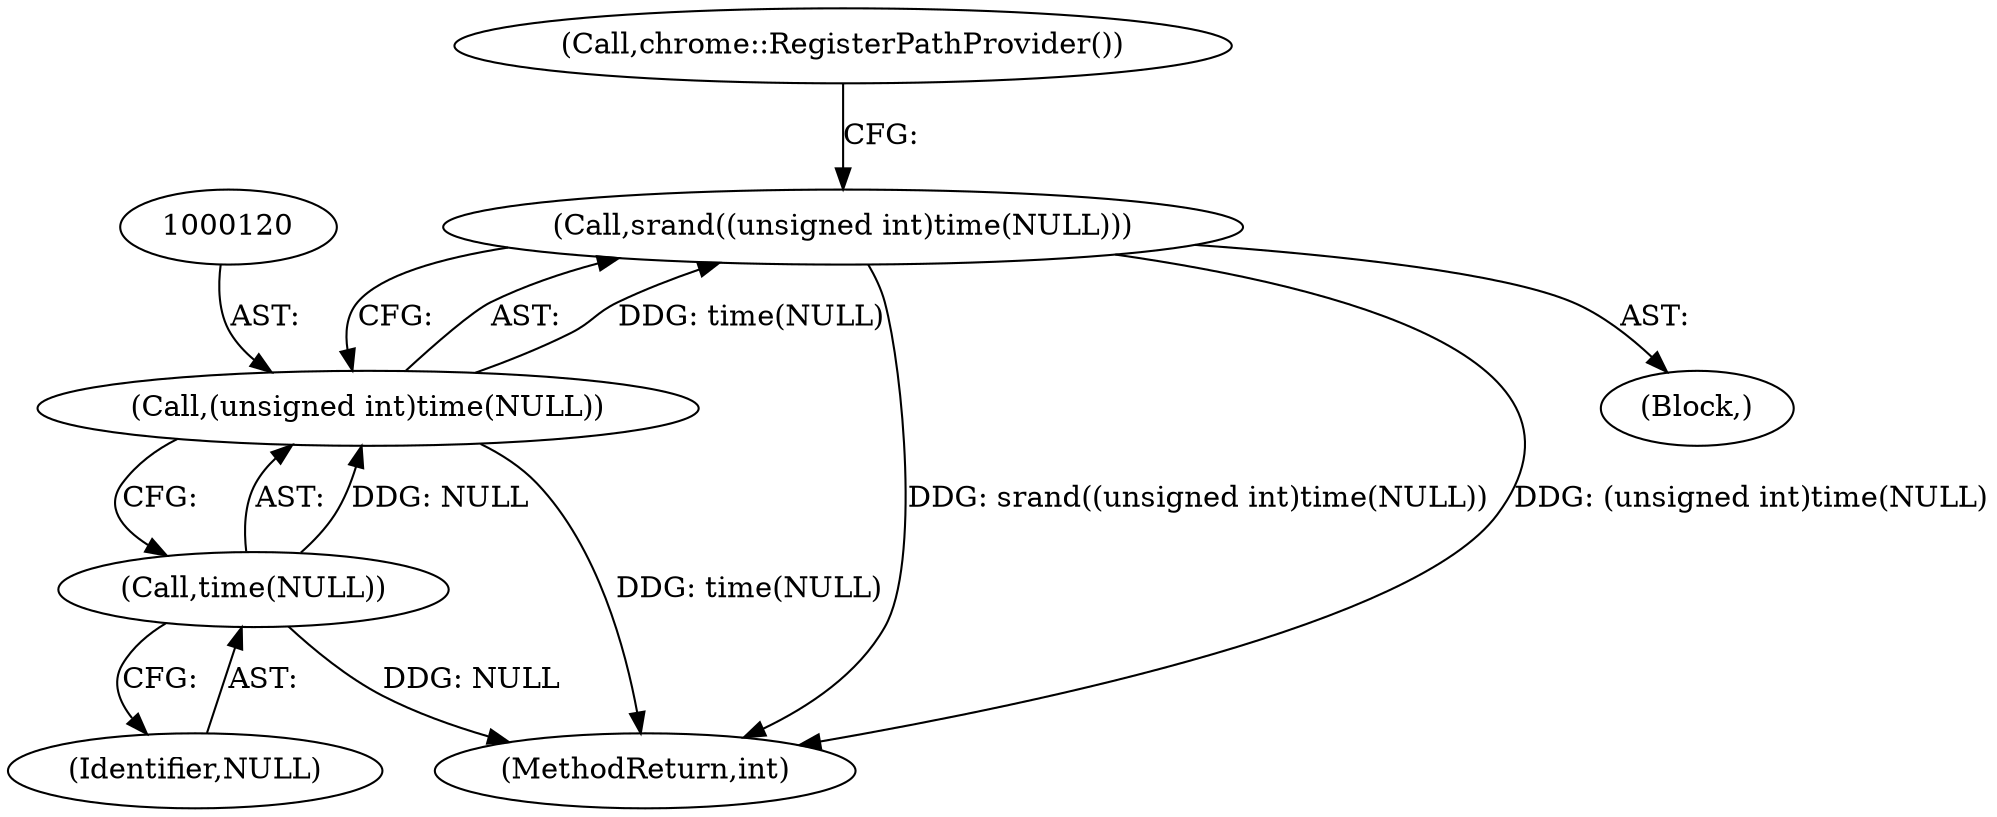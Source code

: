 digraph "0_Chrome_4ab22cfc619ee8ff17a8c50e289ec3b30731ceba_10@API" {
"1000118" [label="(Call,srand((unsigned int)time(NULL)))"];
"1000119" [label="(Call,(unsigned int)time(NULL))"];
"1000121" [label="(Call,time(NULL))"];
"1000122" [label="(Identifier,NULL)"];
"1000119" [label="(Call,(unsigned int)time(NULL))"];
"1000121" [label="(Call,time(NULL))"];
"1000220" [label="(MethodReturn,int)"];
"1000104" [label="(Block,)"];
"1000118" [label="(Call,srand((unsigned int)time(NULL)))"];
"1000123" [label="(Call,chrome::RegisterPathProvider())"];
"1000118" -> "1000104"  [label="AST: "];
"1000118" -> "1000119"  [label="CFG: "];
"1000119" -> "1000118"  [label="AST: "];
"1000123" -> "1000118"  [label="CFG: "];
"1000118" -> "1000220"  [label="DDG: srand((unsigned int)time(NULL))"];
"1000118" -> "1000220"  [label="DDG: (unsigned int)time(NULL)"];
"1000119" -> "1000118"  [label="DDG: time(NULL)"];
"1000119" -> "1000121"  [label="CFG: "];
"1000120" -> "1000119"  [label="AST: "];
"1000121" -> "1000119"  [label="AST: "];
"1000119" -> "1000220"  [label="DDG: time(NULL)"];
"1000121" -> "1000119"  [label="DDG: NULL"];
"1000121" -> "1000122"  [label="CFG: "];
"1000122" -> "1000121"  [label="AST: "];
"1000121" -> "1000220"  [label="DDG: NULL"];
}
